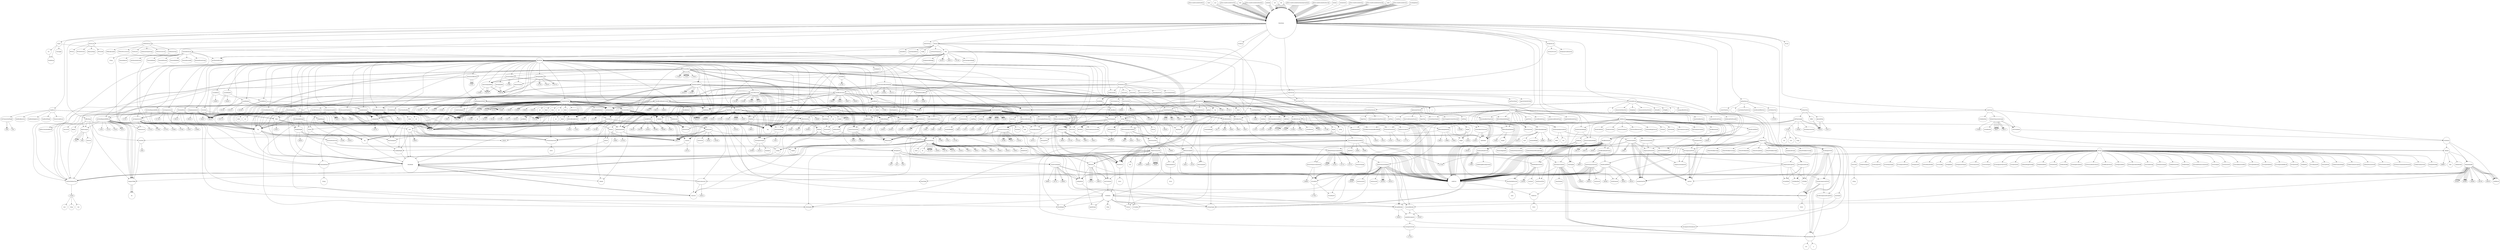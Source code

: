 digraph graphname {
142739 [width=1.403134517248541] [height=1.403134517248541] [label="LookupNode"];
125546 [width=1.7072568636637535] [height=1.7072568636637535] [label="log"];
62713 [width=1.0190823978217864] [height=1.0190823978217864] [label="deserializeBestChainState"];
134173 [width=1.026309792304581] [height=1.026309792304581] [label="statusValidateFailed"];
201601 [width=1.0482346192250647] [height=1.0482346192250647] [label="NTBlockAccepted"];
17668 [width=1.048566202850285] [height=1.048566202850285] [label="LatestCheckpoint"];
109021 [width=1.0131548961522905] [height=1.0131548961522905] [label="numSpecialScripts"];
260675 [width=1.0141525811443077] [height=1.0141525811443077] [label="prevCheckpointHeight"];
241464 [width=1.0166195523739987] [height=1.0166195523739987] [label="connectBestChain"];
134086 [width=1.026309792304581] [height=1.026309792304581] [label="statusValid"];
17343 [width=1.2662400132483957] [height=1.2662400132483957] [label="HasCheckpoints"];
23029 [width=1.0045377914745526] [height=1.0045377914745526] [label="IsCheckpointCandidate"];
246561 [width=1.0045377914745526] [height=1.0045377914745526] [label="FetchHeader"];
158767 [width=1.028940771535039] [height=1.028940771535039] [label="thresholdStateStrings"];
320397 [width=1.0045377914745526] [height=1.0045377914745526] [label="CheckConnectBlockTemplate"];
80315 [width=1.00590627990511] [height=1.00590627990511] [label="ErrCheckpointTimeTooOld"];
79272 [width=1.00590627990511] [height=1.00590627990511] [label="ErrTimeTooNew"];
279335 [width=1.0171083256584919] [height=1.0171083256584919] [label="isBIP0030Node"];
150926 [width=1.051154169910521] [height=1.051154169910521] [label="ValidateWitnessCommitment"];
89113 [width=1.0912844263437125] [height=1.0912844263437125] [label="fastLog2Floor"];
182481 [width=1.0685482756977724] [height=1.0685482756977724] [label="SpendOutput"];
145838 [width=1.1335120707341608] [height=1.1335120707341608] [label="HashMerkleBranches"];
180909 [width=2.0961288548687618] [height=2.0961288548687618] [label="UtxoEntry"];
201848 [width=1.0482346192250647] [height=1.0482346192250647] [label="NTBlockDisconnected"];
842396629600 [width=1.0580872217352206] [height=1.0580872217352206] [label="log.go"];
159107 [width=1.370617940031099] [height=1.370617940031099] [label="String"];
78553 [width=1.00590627990511] [height=1.00590627990511] [label="ErrBlockWeightTooHigh"];
295785 [width=1.0253141953256646] [height=1.0253141953256646] [label="checkSerializedHeight"];
26623 [width=1.044880054026019] [height=1.044880054026019] [label="isNotInMainChainErr"];
204233 [width=1.026309792304581] [height=1.026309792304581] [label="maxOrphanBlocks"];
268487 [width=1.0933567860595512] [height=1.0933567860595512] [label="newTxValidator"];
842389679424 [width=1.0580872217352206] [height=1.0580872217352206] [label="weight.go"];
329785 [width=1.0045377914745526] [height=1.0045377914745526] [label="CalcNextBlockVersion"];
79925 [width=1.00590627990511] [height=1.00590627990511] [label="ErrBadMerkleRoot"];
246900 [width=1.0348356189898602] [height=1.0348356189898602] [label="err"];
27023 [width=1.1011593062962926] [height=1.1011593062962926] [label="isDeserializeErr"];
182839 [width=1.25779309983065] [height=1.25779309983065] [label="IsFullySpent"];
236971 [width=1.0039459817005643] [height=1.0039459817005643] [label="err"];
331338 [width=1.0316697985731365] [height=1.0316697985731365] [label="warnUnknownVersions"];
184199 [width=1.055218270263314] [height=1.055218270263314] [label="Clone"];
281584 [width=1.01889615119067] [height=1.01889615119067] [label="totalSatoshi"];
200685 [width=1.0398121359884116] [height=1.0398121359884116] [label="entry"];
7625 [width=1.05007539015194] [height=1.05007539015194] [label="mantissa"];
316164 [width=1.0067723358245493] [height=1.0067723358245493] [label="totalSatoshiOut"];
325323 [width=1.0567158014793983] [height=1.0567158014793983] [label="Condition"];
142421 [width=1.093758822844013] [height=1.093758822844013] [label="HaveBlock"];
277370 [width=1.3209153244917309] [height=1.3209153244917309] [label="IsCoinBase"];
9163 [width=1.200613412412042] [height=1.200613412412042] [label="CalcWork"];
211382 [width=1.0045377914745526] [height=1.0045377914745526] [label="HaveBlock"];
230215 [width=1.0077631742351774] [height=1.0077631742351774] [label="err"];
16786 [width=1.0964692384501298] [height=1.0964692384501298] [label="newHashFromStr"];
132753 [width=1.0958154979365997] [height=1.0958154979365997] [label="Offset"];
842458662784 [width=1] [height=1] [label="github.com/btcsuite/btcd/btcec"];
80198 [width=1.00590627990511] [height=1.00590627990511] [label="ErrForkTooOld"];
4808 [width=1.0836979921403] [height=1.0836979921403] [label="HashToBig"];
216503 [width=1.0841221332078452] [height=1.0841221332078452] [label="SequenceLock"];
285464 [width=1.0103359898339423] [height=1.0103359898339423] [label="CheckProofOfWork"];
326114 [width=1.028940771535039] [height=1.028940771535039] [label="_"];
59250 [width=1.0401283645496628] [height=1.0401283645496628] [label="serializedHeight"];
842454471360 [width=1.0580872217352206] [height=1.0580872217352206] [label="thresholdstate.go"];
25634 [width=1.0078218301446051] [height=1.0078218301446051] [label="heightIndexBucketName"];
108870 [width=1.0131548961522905] [height=1.0131548961522905] [label="cstPayToPubKeyUncomp5"];
4655 [width=1.0482346192250647] [height=1.0482346192250647] [label="oneLsh256"];
323005 [width=1.028940771535039] [height=1.028940771535039] [label="bitConditionChecker"];
120980 [width=1.2110000714407025] [height=1.2110000714407025] [label="decompressTxOutAmount"];
78421 [width=1.00590627990511] [height=1.00590627990511] [label="ErrBlockTooBig"];
275239 [width=1.0103359898339423] [height=1.0103359898339423] [label="block91880Hash"];
82813 [width=1.00590627990511] [height=1.00590627990511] [label="ErrMultipleCoinbases"];
33103 [width=1.0823372982761388] [height=1.0823372982761388] [label="spentTxOutSerializeSize"];
95255 [width=1.0159986658664488] [height=1.0159986658664488] [label="Equals"];
275917 [width=1.0253141953256646] [height=1.0253141953256646] [label="ShouldHaveSerializedBlockHeight"];
1345 [width=1.04134395933577] [height=1.04134395933577] [label="WitnessScaleFactor"];
202763 [width=1.0482346192250647] [height=1.0482346192250647] [label="Notification"];
842445504736 [width=1.0580872217352206] [height=1.0580872217352206] [label="process.go"];
842443803808 [width=1] [height=1] [label="bytes"];
84617 [width=1.00590627990511] [height=1.00590627990511] [label="ErrPreviousBlockUnknown"];
40608 [width=1.0117678118451692] [height=1.0117678118451692] [label="dbFetchSpendJournalEntry"];
169809 [width=1.0723519288375976] [height=1.0723519288375976] [label="BehaviorFlags"];
90492 [width=1.0730021967713783] [height=1.0730021967713783] [label="genesis"];
59565 [width=1.044880054026019] [height=1.044880054026019] [label="dbFetchHeightByHash"];
148487 [width=1.048668053157681] [height=1.048668053157681] [label="zeroHash"];
166166 [width=1.0045377914745526] [height=1.0045377914745526] [label="ThresholdState"];
162538 [width=1.008630540210199] [height=1.008630540210199] [label="neededStates"];
149881 [width=1.0531186432486848] [height=1.0531186432486848] [label="ExtractWitnessCommitment"];
157523 [width=1.4640216839330966] [height=1.4640216839330966] [label="ThresholdState"];
144573 [width=1.0361759644187987] [height=1.0361759644187987] [label="CoinbaseWitnessDataLen"];
72083 [width=1.0398121359884116] [height=1.0398121359884116] [label="block"];
842394993312 [width=1] [height=1] [label="sync"];
79424 [width=1.00590627990511] [height=1.00590627990511] [label="ErrDifficultyTooLow"];
72903 [width=1.0309649946576533] [height=1.0309649946576533] [label="err"];
70328 [width=1.1834565380553497] [height=1.1834565380553497] [label="dbFetchHeaderByHash"];
128176 [width=1.0950677802887092] [height=1.0950677802887092] [label="Less"];
87967 [width=1.583244045404427] [height=1.583244045404427] [label="RuleError"];
78291 [width=1.00590627990511] [height=1.00590627990511] [label="ErrDuplicateBlock"];
126363 [width=1.0482346192250647] [height=1.0482346192250647] [label="maxAllowedOffsetSecs"];
90073 [width=1.0720341242143856] [height=1.0720341242143856] [label="newChainView"];
274924 [width=1.0103359898339423] [height=1.0103359898339423] [label="block91842Hash"];
278139 [width=1.0253141953256646] [height=1.0253141953256646] [label="IsFinalizedTransaction"];
47589 [width=1.0303957218584636] [height=1.0303957218584636] [label="utxoEntryHeaderCode"];
842394633632 [width=1] [height=1] [label="github.com/btcsuite/btcd/wire"];
83346 [width=1.00590627990511] [height=1.00590627990511] [label="ErrMissingCoinbaseHeight"];
85090 [width=1.00590627990511] [height=1.00590627990511] [label="errorCodeStrings"];
82156 [width=1.00590627990511] [height=1.00590627990511] [label="ErrImmatureSpend"];
180075 [width=1.057881543070078] [height=1.057881543070078] [label="utxoOutput"];
178875 [width=1.114834469259856] [height=1.114834469259856] [label="Less"];
167347 [width=1.1522987069968391] [height=1.1522987069968391] [label="deploymentState"];
114889 [width=1.2110000714407025] [height=1.2110000714407025] [label="decompressScript"];
268031 [width=1.0770248436828953] [height=1.0770248436828953] [label="item"];
267991 [width=1.0770248436828953] [height=1.0770248436828953] [label="validateChan"];
294328 [width=1.1517589252365388] [height=1.1517589252365388] [label="ExtractCoinbaseHeight"];
141596 [width=1.3121906552013858] [height=1.3121906552013858] [label="blockIndex"];
64709 [width=1.0157983591517337] [height=1.0157983591517337] [label="createChainState"];
67168 [width=1.01869037261886] [height=1.01869037261886] [label="initChainState"];
158357 [width=1.028940771535039] [height=1.028940771535039] [label="ThresholdActive"];
129515 [width=1.0958154979365997] [height=1.0958154979365997] [label="AddTimeSample"];
122670 [width=1.1092912956004342] [height=1.1092912956004342] [label="compressedTxOutSize"];
78019 [width=1.3495910910675895] [height=1.3495910910675895] [label="Error"];
2963 [width=1.0481162951603191] [height=1.0481162951603191] [label="GetSigOpCost"];
196033 [width=1.0529979510786662] [height=1.0529979510786662] [label="fetchUtxos"];
7290 [width=1.1132525213705655] [height=1.1132525213705655] [label="BigToCompact"];
199265 [width=1.0045377914745526] [height=1.0045377914745526] [label="FetchUtxoView"];
25768 [width=1.0078218301446051] [height=1.0078218301446051] [label="chainStateKeyName"];
58161 [width=1.0296318623655194] [height=1.0296318623655194] [label="dbPutBlockIndex"];
154533 [width=1.0609154848691336] [height=1.0609154848691336] [label="maybeAcceptBlock"];
95730 [width=1.2319129291434245] [height=1.2319129291434245] [label="contains"];
134504 [width=1.026309792304581] [height=1.026309792304581] [label="statusNone"];
842448289248 [width=1.0580872217352206] [height=1.0580872217352206] [label="notifications.go"];
328071 [width=1.0567158014793983] [height=1.0567158014793983] [label="Condition"];
137958 [width=1.0705955443876827] [height=1.0705955443876827] [label="newBlockNode"];
212217 [width=1.074209029454273] [height=1.074209029454273] [label="IsKnownOrphan"];
81020 [width=1.00590627990511] [height=1.00590627990511] [label="ErrBadTxOutValue"];
257646 [width=1.026309792304581] [height=1.026309792304581] [label="Config"];
158628 [width=1.028940771535039] [height=1.028940771535039] [label="numThresholdsStates"];
39751 [width=1.1014053884995259] [height=1.1014053884995259] [label="serializeSpendJournalEntry"];
184852 [width=1.159840737164221] [height=1.159840737164221] [label="newUtxoEntry"];
842394993568 [width=1] [height=1] [label="time"];
72441 [width=1.0045377914745526] [height=1.0045377914745526] [label="BlockByHash"];
81341 [width=1.00590627990511] [height=1.00590627990511] [label="ErrBadTxInput"];
25478 [width=1.0078218301446051] [height=1.0078218301446051] [label="hashIndexBucketName"];
842412873824 [width=1.0580872217352206] [height=1.0580872217352206] [label="difficulty.go"];
124148 [width=1.0731387647456276] [height=1.0731387647456276] [label="decodeCompressedTxOut"];
110525 [width=1.1608531244646567] [height=1.1608531244646567] [label="isPubKey"];
202261 [width=1.287446493809798] [height=1.287446493809798] [label="String"];
134726 [width=1.1010074560463665] [height=1.1010074560463665] [label="HaveData"];
21850 [width=1.1119517357789566] [height=1.1119517357789566] [label="isNonstandardTransaction"];
113212 [width=1.0880662771349492] [height=1.0880662771349492] [label="putCompressedScript"];
317239 [width=1.0067723358245493] [height=1.0067723358245493] [label="scriptFlags"];
94940 [width=1.1487057858278202] [height=1.1487057858278202] [label="NodeByHeight"];
264604 [width=1.193229237027917] [height=1.193229237027917] [label="validateHandler"];
203082 [width=1.0045377914745526] [height=1.0045377914745526] [label="Subscribe"];
48281 [width=1.0473101298189487] [height=1.0473101298189487] [label="numBitmapBytesAdjustment"];
842391775648 [width=1.0580872217352206] [height=1.0580872217352206] [label="timesorter.go"];
290155 [width=1.317213270756035] [height=1.317213270756035] [label="checkBlockSanity"];
26801 [width=1.4540488873401105] [height=1.4540488873401105] [label="errDeserialize"];
324828 [width=1.1040678466519644] [height=1.1040678466519644] [label="MinerConfirmationWindow"];
60079 [width=1.1486209190654897] [height=1.1486209190654897] [label="dbFetchHashByHeight"];
91380 [width=1.4921531629247227] [height=1.4921531629247227] [label="Tip"];
212649 [width=1.0045377914745526] [height=1.0045377914745526] [label="GetOrphanRoot"];
77485 [width=1.0829667991764513] [height=1.0829667991764513] [label="DeploymentError"];
170115 [width=1.0723519288375976] [height=1.0723519288375976] [label="BFFastAdd"];
17133 [width=1.0045377914745526] [height=1.0045377914745526] [label="Checkpoints"];
229716 [width=1.0084837731751168] [height=1.0084837731751168] [label="disconnectBlock"];
145967 [width=1.30448746223879] [height=1.30448746223879] [label="hash"];
185476 [width=1.3909631739476465] [height=1.3909631739476465] [label="UtxoViewpoint"];
27246 [width=1.0078218301446051] [height=1.0078218301446051] [label="isDbBucketNotFoundErr"];
137297 [width=1.134873791957082] [height=1.134873791957082] [label="initBlockNode"];
160942 [width=1.1590505841188925] [height=1.1590505841188925] [label="Update"];
274141 [width=1.0103359898339423] [height=1.0103359898339423] [label="medianTimeBlocks"];
251633 [width=1.1264633270132807] [height=1.1264633270132807] [label="locateInventory"];
89793 [width=1.1309339123267916] [height=1.1309339123267916] [label="chainView"];
84300 [width=1.00590627990511] [height=1.00590627990511] [label="ErrInvalidWitnessCommitment"];
108213 [width=1.0131548961522905] [height=1.0131548961522905] [label="cstPayToPubKeyComp2"];
71175 [width=1.0942540984269755] [height=1.0942540984269755] [label="dbFetchBlockByNode"];
80633 [width=1.00590627990511] [height=1.00590627990511] [label="ErrNoTxInputs"];
325922 [width=1.028940771535039] [height=1.028940771535039] [label="deploymentChecker"];
842398874336 [width=1] [height=1] [label="github.com/btcsuite/btcd/database"];
288604 [width=1.0282949710303328] [height=1.0282949710303328] [label="checkBlockHeaderSanity"];
120193 [width=1.1629776581176074] [height=1.1629776581176074] [label="compressTxOutAmount"];
234952 [width=1.0039459817005643] [height=1.0039459817005643] [label="block"];
168019 [width=1.01869037261886] [height=1.01869037261886] [label="initThresholdCaches"];
126590 [width=1.0482346192250647] [height=1.0482346192250647] [label="similarTimeSecs"];
72159 [width=1.0398121359884116] [height=1.0398121359884116] [label="err"];
842418549536 [width=1.0580872217352206] [height=1.0580872217352206] [label="chain.go"];
82008 [width=1.00590627990511] [height=1.00590627990511] [label="ErrOverwriteTx"];
41686 [width=1.0148456806767938] [height=1.0148456806767938] [label="dbPutSpendJournalEntry"];
144853 [width=1.0361759644187987] [height=1.0361759644187987] [label="CoinbaseWitnessPkScriptLength"];
253424 [width=1.074209029454273] [height=1.074209029454273] [label="locateBlocks"];
273759 [width=1.0103359898339423] [height=1.0103359898339423] [label="MaxTimeOffsetSeconds"];
133264 [width=1.0482346192250647] [height=1.0482346192250647] [label="NewMedianTime"];
104742 [width=1.4516734628839356] [height=1.4516734628839356] [label="serializeSizeVLQ"];
322613 [width=1.028940771535039] [height=1.028940771535039] [label="unknownVerWarnNum"];
233070 [width=1.065054852149125] [height=1.065054852149125] [label="countSpentOutputs"];
873 [width=1.04134395933577] [height=1.04134395933577] [label="MaxBlockBaseSize"];
32534 [width=1.1549468456131753] [height=1.1549468456131753] [label="spentTxOutHeaderCode"];
842394992960 [width=1] [height=1] [label="math/big"];
11374 [width=1.0227878261537093] [height=1.0227878261537093] [label="findPrevTestNetDifficulty"];
134329 [width=1.026309792304581] [height=1.026309792304581] [label="statusInvalidAncestor"];
77876 [width=1.3590312701192042] [height=1.3590312701192042] [label="AssertError"];
60504 [width=1.0439292692279492] [height=1.0439292692279492] [label="hash"];
285841 [width=1.054424057967627] [height=1.054424057967627] [label="CountSigOps"];
49033 [width=1.07839771745399] [height=1.07839771745399] [label="serializeUtxoEntry"];
194307 [width=1.0444483375488027] [height=1.0444483375488027] [label="commit"];
87474 [width=1.2789617021898623] [height=1.2789617021898623] [label="String"];
84747 [width=1.00590627990511] [height=1.00590627990511] [label="ErrInvalidAncestorBlock"];
2260 [width=1.04134395933577] [height=1.04134395933577] [label="GetTransactionWeight"];
180461 [width=1.5899678157700532] [height=1.5899678157700532] [label="maybeDecompress"];
125874 [width=1.0723519288375976] [height=1.0723519288375976] [label="UseLogger"];
178660 [width=1.114834469259856] [height=1.114834469259856] [label="Swap"];
61733 [width=1.1504524650713597] [height=1.1504524650713597] [label="serializeBestChainState"];
83733 [width=1.00590627990511] [height=1.00590627990511] [label="ErrScriptMalformed"];
222206 [width=1.026309792304581] [height=1.026309792304581] [label="LockTimeToSequence"];
58299 [width=1.0405297708115333] [height=1.0405297708115333] [label="serializedHeight"];
161130 [width=1.0572459338236544] [height=1.0572459338236544] [label="newThresholdCaches"];
12293 [width=1.0711053675485434] [height=1.0711053675485434] [label="calcNextRequiredDifficulty"];
217161 [width=1.0045377914745526] [height=1.0045377914745526] [label="CalcSequenceLock"];
274291 [width=1.0103359898339423] [height=1.0103359898339423] [label="serializedHeightVersion"];
308210 [width=1.0122262762237735] [height=1.0122262762237735] [label="totalSatoshiOut"];
266983 [width=1.151679636334495] [height=1.151679636334495] [label="Validate"];
138958 [width=1.3834413630226836] [height=1.3834413630226836] [label="Ancestor"];
186231 [width=1.2229853547442153] [height=1.2229853547442153] [label="LookupEntry"];
842394993184 [width=1] [height=1] [label="sort"];
15765 [width=1.0045377914745526] [height=1.0045377914745526] [label="CalcNextRequiredDifficulty"];
842398884160 [width=1.0580872217352206] [height=1.0580872217352206] [label="accept.go"];
198732 [width=1.1215537269658737] [height=1.1215537269658737] [label="NewUtxoViewpoint"];
83982 [width=1.00590627990511] [height=1.00590627990511] [label="ErrScriptValidation"];
79670 [width=1.00590627990511] [height=1.00590627990511] [label="ErrUnexpectedDifficulty"];
160477 [width=1.028940771535039] [height=1.028940771535039] [label="thresholdStateCache"];
143964 [width=1.056700598962599] [height=1.056700598962599] [label="UnsetStatusFlags"];
33704 [width=1.0823372982761388] [height=1.0823372982761388] [label="putSpentTxOut"];
274680 [width=1.0103359898339423] [height=1.0103359898339423] [label="zeroHash"];
268990 [width=1.057881543070078] [height=1.057881543070078] [label="ValidateTransactionScripts"];
315075 [width=1.0067723358245493] [height=1.0067723358245493] [label="totalFees"];
51453 [width=1.0611400208359556] [height=1.0611400208359556] [label="deserializeUtxoEntry"];
255208 [width=1.074209029454273] [height=1.074209029454273] [label="locateHeaders"];
842455011680 [width=1.0580872217352206] [height=1.0580872217352206] [label="merkle.go"];
102330 [width=1.071735656250225] [height=1.071735656250225] [label="BlockLocator"];
54924 [width=1.2106295407658898] [height=1.2106295407658898] [label="dbFetchUtxoEntry"];
77636 [width=1.2943788110983994] [height=1.2943788110983994] [label="Error"];
842398889536 [width=1] [height=1] [label="fmt"];
303546 [width=1.0113101272991016] [height=1.0113101272991016] [label="checkBIP0030"];
842455493920 [width=1.0580872217352206] [height=1.0580872217352206] [label="chainview.go"];
139720 [width=1.2874392825449934] [height=1.2874392825449934] [label="CalcPastMedianTime"];
254618 [width=1.0045377914745526] [height=1.0045377914745526] [label="LocateBlocks"];
200757 [width=1.0398121359884116] [height=1.0398121359884116] [label="err"];
105919 [width=1.2074352452692523] [height=1.2074352452692523] [label="size"];
263766 [width=1.354348838086619] [height=1.354348838086619] [label="txValidator"];
79160 [width=1.00590627990511] [height=1.00590627990511] [label="ErrTimeTooOld"];
310261 [width=1.0332989990121308] [height=1.0332989990121308] [label="checkConnectBlock"];
842394632256 [width=1] [height=1] [label="github.com/btcsuite/btcd/chaincfg/chainhash"];
246314 [width=1.0045377914745526] [height=1.0045377914745526] [label="BestSnapshot"];
93472 [width=1.0568324399997218] [height=1.0568324399997218] [label="SetTip"];
31939 [width=1.0078218301446051] [height=1.0078218301446051] [label="spentTxOut"];
91999 [width=1.1613367236673795] [height=1.1613367236673795] [label="setTip"];
181715 [width=1.0987747568363988] [height=1.0987747568363988] [label="BlockHeight"];
322140 [width=1.028940771535039] [height=1.028940771535039] [label="vbTopMask"];
36890 [width=1.047841115604942] [height=1.047841115604942] [label="deserializeSpendJournalEntry"];
90189 [width=1.1461047385134273] [height=1.1461047385134273] [label="c"];
95966 [width=1.2519837417055366] [height=1.2519837417055366] [label="Contains"];
235389 [width=1.0039459817005643] [height=1.0039459817005643] [label="stxos"];
230135 [width=1.0232895227055316] [height=1.0232895227055316] [label="prevBlock"];
183324 [width=1.0929446889508354] [height=1.0929446889508354] [label="AmountByIndex"];
201986 [width=1.0482346192250647] [height=1.0482346192250647] [label="notificationTypeStrings"];
206436 [width=1.067143566437854] [height=1.067143566437854] [label="newBestState"];
1673 [width=1.0971559389607648] [height=1.0971559389607648] [label="GetBlockWeight"];
69420 [width=1.0225211353543628] [height=1.0225211353543628] [label="block"];
322448 [width=1.028940771535039] [height=1.028940771535039] [label="unknownVerNumToCheck"];
70510 [width=1.2096487008551193] [height=1.2096487008551193] [label="header"];
205844 [width=1.4104244915092465] [height=1.4104244915092465] [label="BestState"];
9916 [width=1.0141476174027897] [height=1.0141476174027897] [label="calcEasiestDifficulty"];
133976 [width=1.026309792304581] [height=1.026309792304581] [label="statusDataStored"];
109705 [width=1.1608531244646567] [height=1.1608531244646567] [label="isScriptHash"];
244972 [width=1.1013410365528564] [height=1.1013410365528564] [label="isCurrent"];
842418581504 [width=1] [height=1] [label="github.com/btcsuite/btcd/txscript"];
1111 [width=1.04134395933577] [height=1.04134395933577] [label="MaxBlockSigOpsCost"];
263428 [width=1.057881543070078] [height=1.057881543070078] [label="txValidateItem"];
88967 [width=1.057881543070078] [height=1.057881543070078] [label="log2FloorMasks"];
248159 [width=1.0045377914745526] [height=1.0045377914745526] [label="LatestBlockLocator"];
82423 [width=1.00590627990511] [height=1.00590627990511] [label="ErrBadFees"];
81630 [width=1.00590627990511] [height=1.00590627990511] [label="ErrUnfinalizedTx"];
170402 [width=1.0723519288375976] [height=1.0723519288375976] [label="BFNone"];
26389 [width=1.3285120061709625] [height=1.3285120061709625] [label="errNotInMainChain"];
135569 [width=3.126101574649949] [height=3.126101574649949] [label="blockNode"];
203428 [width=1.0314065771413645] [height=1.0314065771413645] [label="sendNotification"];
133874 [width=1.126112809625261] [height=1.126112809625261] [label="blockStatus"];
328767 [width=1.2902469567738246] [height=1.2902469567738246] [label="calcNextBlockVersion"];
123558 [width=1.1092912956004342] [height=1.1092912956004342] [label="putCompressedTxOut"];
842459348448 [width=1] [height=1] [label="runtime"];
245932 [width=1.0045377914745526] [height=1.0045377914745526] [label="IsCurrent"];
78968 [width=1.00590627990511] [height=1.00590627990511] [label="ErrInvalidTime"];
90706 [width=1.036203680326436] [height=1.036203680326436] [label="Genesis"];
93917 [width=1.1280119433453593] [height=1.1280119433453593] [label="height"];
842418551072 [width=1] [height=1] [label="container/list"];
108648 [width=1.0131548961522905] [height=1.0131548961522905] [label="cstPayToPubKeyUncomp4"];
842458662688 [width=1.0580872217352206] [height=1.0580872217352206] [label="compress.go"];
196893 [width=1.059614991750327] [height=1.059614991750327] [label="fetchInputUtxos"];
224436 [width=1.014008235037003] [height=1.014008235037003] [label="next"];
260108 [width=1.026309792304581] [height=1.026309792304581] [label="New"];
330300 [width=1.0316697985731365] [height=1.0316697985731365] [label="warnUnknownRuleActivations"];
233189 [width=1.0969339546727463] [height=1.0969339546727463] [label="numSpent"];
97401 [width=1.173611713193991] [height=1.173611713193991] [label="Next"];
83539 [width=1.00590627990511] [height=1.00590627990511] [label="ErrBadCoinbaseHeight"];
223387 [width=1.0119352078166368] [height=1.0119352078166368] [label="getReorganizeNodes"];
53184 [width=1.0241676800036112] [height=1.0241676800036112] [label="outputIndexes"];
139431 [width=1.202509814040571] [height=1.202509814040571] [label="RelativeAncestor"];
842402291168 [width=1.0580872217352206] [height=1.0580872217352206] [label="versionbits.go"];
145378 [width=1.0848440175764797] [height=1.0848440175764797] [label="nextPowerOfTwo"];
235030 [width=1.0039459817005643] [height=1.0039459817005643] [label="err"];
256441 [width=1.0045377914745526] [height=1.0045377914745526] [label="LocateHeaders"];
322259 [width=1.028940771535039] [height=1.028940771535039] [label="vbNumBits"];
201732 [width=1.0482346192250647] [height=1.0482346192250647] [label="NTBlockConnected"];
274449 [width=1.0103359898339423] [height=1.0103359898339423] [label="baseSubsidy"];
284208 [width=1.2069492661554144] [height=1.2069492661554144] [label="checkProofOfWork"];
82971 [width=1.00590627990511] [height=1.00590627990511] [label="ErrBadCoinbaseScriptLen"];
147769 [width=1.0710776244450748] [height=1.0710776244450748] [label="BuildMerkleTreeStore"];
129055 [width=1.0958154979365997] [height=1.0958154979365997] [label="AdjustedTime"];
26889 [width=1.3685827832011879] [height=1.3685827832011879] [label="Error"];
233915 [width=1.0119352078166368] [height=1.0119352078166368] [label="reorganizeChain"];
322012 [width=1.028940771535039] [height=1.028940771535039] [label="vbTopBits"];
191065 [width=1.037553276182565] [height=1.037553276182565] [label="disconnectTransactions"];
142068 [width=1.0404623734488885] [height=1.0404623734488885] [label="newBlockIndex"];
96514 [width=1.0784996423619673] [height=1.0784996423619673] [label="next"];
164966 [width=1.008630540210199] [height=1.008630540210199] [label="count"];
78743 [width=1.00590627990511] [height=1.00590627990511] [label="ErrBlockVersionTooOld"];
225063 [width=1.0383915532040267] [height=1.0383915532040267] [label="dbMaybeStoreBlock"];
327763 [width=1.0567158014793983] [height=1.0567158014793983] [label="MinerConfirmationWindow"];
143061 [width=1.0948291092279518] [height=1.0948291092279518] [label="AddNode"];
105850 [width=1.685392658293578] [height=1.685392658293578] [label="deserializeVLQ"];
248481 [width=1.0045377914745526] [height=1.0045377914745526] [label="BlockHeightByHash"];
293938 [width=1.0103359898339423] [height=1.0103359898339423] [label="CheckBlockSanity"];
158525 [width=1.028940771535039] [height=1.028940771535039] [label="ThresholdFailed"];
100743 [width=1.0334028832736346] [height=1.0334028832736346] [label="maxEntries"];
170893 [width=1.0370582238814139] [height=1.0370582238814139] [label="err"];
185689 [width=1.0432059844305352] [height=1.0432059844305352] [label="BestHash"];
842463682080 [width=1.0580872217352206] [height=1.0580872217352206] [label="validate.go"];
185866 [width=1.1304856643419885] [height=1.1304856643419885] [label="SetBestHash"];
200568 [width=1.0045377914745526] [height=1.0045377914745526] [label="FetchUtxoEntry"];
67253 [width=1.0112605676771813] [height=1.0112605676771813] [label="isStateInitialized"];
107900 [width=1.0131548961522905] [height=1.0131548961522905] [label="cstPayToPubKeyHash"];
326518 [width=1.0567158014793983] [height=1.0567158014793983] [label="BeginTime"];
286636 [width=1.0364650767712367] [height=1.0364650767712367] [label="CountP2SHSigOps"];
34677 [width=1.0437404897175004] [height=1.0437404897175004] [label="decodeSpentTxOut"];
188373 [width=1.0774006638341393] [height=1.0774006638341393] [label="connectTransaction"];
94616 [width=1.344732284285401] [height=1.344732284285401] [label="nodeByHeight"];
100415 [width=1.1142355475609742] [height=1.1142355475609742] [label="blockLocator"];
842443456864 [width=1.0580872217352206] [height=1.0580872217352206] [label="error.go"];
181375 [width=1.1044669352706677] [height=1.1044669352706677] [label="Version"];
105905 [width=1.2074352452692523] [height=1.2074352452692523] [label="n"];
82697 [width=1.00590627990511] [height=1.00590627990511] [label="ErrFirstTxNotCoinbase"];
128739 [width=1.0482346192250647] [height=1.0482346192250647] [label="_"];
125612 [width=1.0723519288375976] [height=1.0723519288375976] [label="init"];
248917 [width=1.0045377914745526] [height=1.0045377914745526] [label="BlockHashByHeight"];
247223 [width=1.0045377914745526] [height=1.0045377914745526] [label="MainChainHasBlock"];
42083 [width=1.0155850043797823] [height=1.0155850043797823] [label="dbRemoveSpendJournalEntry"];
84510 [width=1.00590627990511] [height=1.00590627990511] [label="ErrWitnessCommitmentMismatch"];
26091 [width=1.0078218301446051] [height=1.0078218301446051] [label="utxoSetBucketName"];
273969 [width=1.0103359898339423] [height=1.0103359898339423] [label="MaxCoinbaseScriptLen"];
205248 [width=1.026309792304581] [height=1.026309792304581] [label="orphanBlock"];
37049 [width=1.0359186595728953] [height=1.0359186595728953] [label="numStxos"];
181539 [width=1.0807745519215461] [height=1.0807745519215461] [label="IsCoinBase"];
842396629696 [width=1] [height=1] [label="github.com/btcsuite/btclog"];
83141 [width=1.00590627990511] [height=1.00590627990511] [label="ErrBadCoinbaseValue"];
82292 [width=1.00590627990511] [height=1.00590627990511] [label="ErrSpendTooHigh"];
246820 [width=1.0348356189898602] [height=1.0348356189898602] [label="header"];
127946 [width=1.0950677802887092] [height=1.0950677802887092] [label="Swap"];
189520 [width=1.0133300054344587] [height=1.0133300054344587] [label="stxo"];
842395187424 [width=1.0580872217352206] [height=1.0580872217352206] [label="blockindex.go"];
186691 [width=1.092534130567846] [height=1.092534130567846] [label="AddTxOuts"];
125759 [width=1.3646327806634049] [height=1.3646327806634049] [label="DisableLog"];
842398921280 [width=6] [height=6] [label="blockchain"];
39920 [width=1.0745154681315336] [height=1.0745154681315336] [label="size"];
6209 [width=1.3451441835622842] [height=1.3451441835622842] [label="CompactToBig"];
4511 [width=1.0482346192250647] [height=1.0482346192250647] [label="bigOne"];
128489 [width=1.0482346192250647] [height=1.0482346192250647] [label="medianTime"];
161714 [width=1.3370858314672558] [height=1.3370858314672558] [label="thresholdState"];
249479 [width=1.0045377914745526] [height=1.0045377914745526] [label="HeightRange"];
94208 [width=1.0159986658664488] [height=1.0159986658664488] [label="Height"];
18838 [width=1.0342677014903003] [height=1.0342677014903003] [label="findPreviousCheckpoint"];
61471 [width=1.0782213746050475] [height=1.0782213746050475] [label="bestChainState"];
111485 [width=1.0880662771349492] [height=1.0880662771349492] [label="compressedScriptSize"];
236893 [width=1.0039459817005643] [height=1.0039459817005643] [label="block"];
145070 [width=1.0361759644187987] [height=1.0361759644187987] [label="WitnessMagicBytes"];
88707 [width=1.057881543070078] [height=1.057881543070078] [label="approxNodesPerWeek"];
18017 [width=1.0246578755620632] [height=1.0246578755620632] [label="verifyCheckpoint"];
170318 [width=1.0723519288375976] [height=1.0723519288375976] [label="BFNoPoWCheck"];
264298 [width=1.1770550784914686] [height=1.1770550784914686] [label="sendResult"];
71748 [width=1.0045377914745526] [height=1.0045377914745526] [label="BlockByHeight"];
80066 [width=1.00590627990511] [height=1.00590627990511] [label="ErrBadCheckpoint"];
172099 [width=1.0141476174027897] [height=1.0141476174027897] [label="processOrphans"];
58934 [width=1.0155850043797823] [height=1.0155850043797823] [label="dbRemoveBlockIndex"];
134955 [width=1.1123508540890148] [height=1.1123508540890148] [label="KnownValid"];
127785 [width=1.0950677802887092] [height=1.0950677802887092] [label="Len"];
6713 [width=1.3468162777069381] [height=1.3468162777069381] [label="bn"];
81484 [width=1.00590627990511] [height=1.00590627990511] [label="ErrMissingTxOut"];
296622 [width=1.0195159969662744] [height=1.0195159969662744] [label="checkBlockHeaderContext"];
143654 [width=1.111349846822465] [height=1.111349846822465] [label="SetStatusFlags"];
236570 [width=1.0039459817005643] [height=1.0039459817005643] [label="validationError"];
214755 [width=1.0141476174027897] [height=1.0141476174027897] [label="addOrphanBlock"];
323168 [width=1.028940771535039] [height=1.028940771535039] [label="_"];
82574 [width=1.00590627990511] [height=1.00590627990511] [label="ErrTooManySigOps"];
194104 [width=1.029661312781437] [height=1.029661312781437] [label="Entries"];
190384 [width=1.0449506925246494] [height=1.0449506925246494] [label="connectTransactions"];
183874 [width=1.1353546471006826] [height=1.1353546471006826] [label="PkScriptByIndex"];
69025 [width=1.0112605676771813] [height=1.0112605676771813] [label="tipHash"];
271986 [width=1.013215224757458] [height=1.013215224757458] [label="cachedHashes"];
56248 [width=1.0226088549119712] [height=1.0226088549119712] [label="dbPutUtxoView"];
68265 [width=1.0225211353543628] [height=1.0225211353543628] [label="tip"];
321874 [width=1.028940771535039] [height=1.028940771535039] [label="vbLegacyBlockVersion"];
64022 [width=1.0373950366006968] [height=1.0373950366006968] [label="dbPutBestState"];
97913 [width=1.0730499655856693] [height=1.0730499655856693] [label="findFork"];
842394994304 [width=1] [height=1] [label="github.com/btcsuite/btcd/chaincfg"];
84177 [width=1.00590627990511] [height=1.00590627990511] [label="ErrUnexpectedWitness"];
81842 [width=1.00590627990511] [height=1.00590627990511] [label="ErrDuplicateTx"];
16479 [width=1.0964692384501298] [height=1.0964692384501298] [label="CheckpointConfirmations"];
138249 [width=1.2592350723565668] [height=1.2592350723565668] [label="Header"];
276513 [width=1.1813119129207332] [height=1.1813119129207332] [label="IsCoinBaseTx"];
138034 [width=1.0973034319753199] [height=1.0973034319753199] [label="node"];
84986 [width=1.00590627990511] [height=1.00590627990511] [label="ErrPrevBlockNotBest"];
163520 [width=1.008630540210199] [height=1.008630540210199] [label="ok"];
280070 [width=1.0171083256584919] [height=1.0171083256584919] [label="CalcBlockSubsidy"];
217628 [width=1.0511222632875135] [height=1.0511222632875135] [label="calcSequenceLock"];
842457611520 [width=1.0580872217352206] [height=1.0580872217352206] [label="checkpoints.go"];
80886 [width=1.00590627990511] [height=1.00590627990511] [label="ErrTxTooBig"];
280493 [width=1.0282949710303328] [height=1.0282949710303328] [label="CheckTransactionSanity"];
157896 [width=1.028940771535039] [height=1.028940771535039] [label="ThresholdStarted"];
323577 [width=1.0567158014793983] [height=1.0567158014793983] [label="BeginTime"];
273869 [width=1.0103359898339423] [height=1.0103359898339423] [label="MinCoinbaseScriptLen"];
70778 [width=1.0190823978217864] [height=1.0190823978217864] [label="dbFetchHeaderByHeight"];
99834 [width=1.0374043172455356] [height=1.0374043172455356] [label="FindFork"];
182175 [width=1.2392749322124637] [height=1.2392749322124637] [label="IsOutputSpent"];
88201 [width=1.3946241055196837] [height=1.3946241055196837] [label="Error"];
842396630976 [width=1] [height=1] [label="math"];
153180 [width=1.0169426788298859] [height=1.0169426788298859] [label="witnessPreimage"];
842443803712 [width=1.0580872217352206] [height=1.0580872217352206] [label="chainio.go"];
135283 [width=1.141105687019818] [height=1.141105687019818] [label="KnownInvalid"];
91109 [width=1.2413369785545494] [height=1.2413369785545494] [label="tip"];
26242 [width=1.6318635409848379] [height=1.6318635409848379] [label="byteOrder"];
79814 [width=1.00590627990511] [height=1.00590627990511] [label="ErrHighHash"];
305403 [width=1.0122262762237735] [height=1.0122262762237735] [label="totalSatoshiIn"];
324417 [width=1.0567158014793983] [height=1.0567158014793983] [label="RuleChangeActivationThreshold"];
299837 [width=1.0340373618689285] [height=1.0340373618689285] [label="checkBlockContext"];
170826 [width=1.0370582238814139] [height=1.0370582238814139] [label="exists"];
112421 [width=1.086257517775116] [height=1.086257517775116] [label="decodeCompressedScriptSize"];
81134 [width=1.00590627990511] [height=1.00590627990511] [label="ErrDuplicateTxInputs"];
260619 [width=1.0141525811443077] [height=1.0141525811443077] [label="checkpointsByHeight"];
178505 [width=1.114834469259856] [height=1.114834469259856] [label="Len"];
105217 [width=1.4516734628839356] [height=1.4516734628839356] [label="putVLQ"];
126814 [width=1.0482346192250647] [height=1.0482346192250647] [label="maxMedianTimeEntries"];
324026 [width=1.0567158014793983] [height=1.0567158014793983] [label="EndTime"];
270806 [width=1.0646538788946271] [height=1.0646538788946271] [label="checkBlockScripts"];
213313 [width=1.1136628155626878] [height=1.1136628155626878] [label="removeOrphanBlock"];
842398780608 [width=1] [height=1] [label="github.com/btcsuite/btcutil"];
109218 [width=1.1608531244646567] [height=1.1608531244646567] [label="isPubKeyHash"];
247789 [width=1.0045377914745526] [height=1.0045377914745526] [label="BlockLocatorFromHash"];
107999 [width=1.0131548961522905] [height=1.0131548961522905] [label="cstPayToScriptHash"];
131973 [width=1.0371153877084098] [height=1.0371153877084098] [label="remoteHasCloseTime"];
60163 [width=1.0439292692279492] [height=1.0439292692279492] [label="serializedHeight"];
327354 [width=1.0567158014793983] [height=1.0567158014793983] [label="RuleChangeActivationThreshold"];
160718 [width=1.1590505841188925] [height=1.1590505841188925] [label="Lookup"];
26483 [width=1.3434927469377533] [height=1.3434927469377533] [label="Error"];
842443803904 [width=1] [height=1] [label="encoding/binary"];
201153 [width=1.0482346192250647] [height=1.0482346192250647] [label="NotificationType"];
842459348224 [width=1.0580872217352206] [height=1.0580872217352206] [label="scriptval.go"];
40142 [width=1.0745154681315336] [height=1.0745154681315336] [label="offset"];
157762 [width=1.028940771535039] [height=1.028940771535039] [label="ThresholdDefined"];
326956 [width=1.0567158014793983] [height=1.0567158014793983] [label="EndTime"];
275438 [width=1.0292321410246124] [height=1.0292321410246124] [label="isNullOutpoint"];
194926 [width=1.2410285139622166] [height=1.2410285139622166] [label="fetchUtxosMain"];
166528 [width=1.0045377914745526] [height=1.0045377914745526] [label="IsDeploymentActive"];
78126 [width=1.00590627990511] [height=1.00590627990511] [label="ErrorCode"];
277664 [width=1.0171083256584919] [height=1.0171083256584919] [label="SequenceLockActive"];
143293 [width=1.1081422279786983] [height=1.1081422279786983] [label="NodeStatus"];
80490 [width=1.00590627990511] [height=1.00590627990511] [label="ErrNoTransactions"];
108428 [width=1.0131548961522905] [height=1.0131548961522905] [label="cstPayToPubKeyComp3"];
842396630880 [width=1.0580872217352206] [height=1.0580872217352206] [label="mediantime.go"];
25936 [width=1.0078218301446051] [height=1.0078218301446051] [label="spendJournalBucketName"];
305167 [width=1.0171083256584919] [height=1.0171083256584919] [label="CheckTransactionInputs"];
72827 [width=1.0309649946576533] [height=1.0309649946576533] [label="block"];
731 [width=1.04134395933577] [height=1.04134395933577] [label="MaxBlockWeight"];
170619 [width=1.0934286813107472] [height=1.0934286813107472] [label="blockExists"];
80775 [width=1.00590627990511] [height=1.00590627990511] [label="ErrNoTxOutputs"];
158180 [width=1.028940771535039] [height=1.028940771535039] [label="ThresholdLockedIn"];
207060 [width=1.0404623734488885] [height=1.0404623734488885] [label="BlockChain"];
842391777088 [width=1.0580872217352206] [height=1.0580872217352206] [label="utxoviewpoint.go"];
842443456704 [width=1.0580872217352206] [height=1.0580872217352206] [label="doc.go"];
174430 [width=1.0045377914745526] [height=1.0045377914745526] [label="ProcessBlock"];
225909 [width=1.015881189517201] [height=1.015881189517201] [label="connectBlock"];
269693 [width=1.0222600182320156] [height=1.0222600182320156] [label="cachedHashes"];
88308 [width=2.497764790004756] [height=2.497764790004756] [label="ruleError"];
"842398921280" -> "842398884160";
"842398889536" -> "842398921280";
"842398874336" -> "842398921280";
"842398780608" -> "842398921280";
"207060" -> "154533";
"154533" -> "154550";
"154533" -> "208573";
"154533" -> "142739";
"154533" -> "88308";
"154533" -> "135283";
"154533" -> "208573";
"154533" -> "143293";
"154533" -> "88308";
"154533" -> "154550";
"154533" -> "154518";
"154533" -> "299837";
"154533" -> "207338";
"154533" -> "225063";
"154533" -> "154550";
"154533" -> "137958";
"154533" -> "136186";
"154533" -> "208573";
"154533" -> "143061";
"154533" -> "154518";
"154533" -> "241464";
"154533" -> "208113";
"154533" -> "154518";
"154533" -> "203428";
"154533" -> "208113";
"842398921280" -> "842395187424";
"842394992960" -> "842398921280";
"842394993184" -> "842398921280";
"842394993312" -> "842398921280";
"842394993568" -> "842398921280";
"842394994304" -> "842398921280";
"842394632256" -> "842398921280";
"842398874336" -> "842398921280";
"842394633632" -> "842398921280";
"842395187424" -> "133874";
"842395187424" -> "133976";
"842395187424" -> "134086";
"842395187424" -> "134173";
"842395187424" -> "134329";
"842395187424" -> "134504";
"133874" -> "134726";
"133874" -> "134955";
"133874" -> "135283";
"842395187424" -> "135569";
"842395187424" -> "137297";
"137297" -> "137328";
"137297" -> "9163";
"842395187424" -> "137958";
"137958" -> "135569";
"137958" -> "138034";
"137958" -> "137297";
"135569" -> "138249";
"135569" -> "138958";
"138958" -> "135569";
"135569" -> "139431";
"139431" -> "135569";
"139431" -> "139414";
"139431" -> "138958";
"135569" -> "139720";
"139720" -> "178358";
"842395187424" -> "141596";
"842395187424" -> "142068";
"142068" -> "141596";
"141596" -> "142421";
"142421" -> "142405";
"142421" -> "142405";
"141596" -> "142739";
"142739" -> "135569";
"142739" -> "142723";
"142739" -> "142723";
"141596" -> "143061";
"143061" -> "143045";
"143061" -> "143045";
"141596" -> "143293";
"143293" -> "133874";
"143293" -> "143277";
"143293" -> "143277";
"141596" -> "143654";
"143654" -> "143638";
"143654" -> "143638";
"141596" -> "143964";
"143964" -> "143948";
"143964" -> "143948";
"842398921280" -> "842418549536";
"842418551072" -> "842398921280";
"842398889536" -> "842398921280";
"842394993312" -> "842398921280";
"842394993568" -> "842398921280";
"842394994304" -> "842398921280";
"842394632256" -> "842398921280";
"842398874336" -> "842398921280";
"842418581504" -> "842398921280";
"842394633632" -> "842398921280";
"842398780608" -> "842398921280";
"842418549536" -> "204233";
"842418549536" -> "205248";
"842418549536" -> "205844";
"842418549536" -> "206436";
"206436" -> "205844";
"842418549536" -> "207060";
"207060" -> "211382";
"211382" -> "211367";
"211382" -> "170619";
"211382" -> "211367";
"211382" -> "212217";
"207060" -> "212217";
"212217" -> "208758";
"212217" -> "208758";
"207060" -> "212649";
"212649" -> "208758";
"212649" -> "208758";
"212649" -> "205270";
"207060" -> "213313";
"213313" -> "208758";
"213313" -> "208758";
"213313" -> "205270";
"213313" -> "205270";
"213313" -> "205270";
"213313" -> "213930";
"207060" -> "214755";
"214755" -> "214740";
"214755" -> "213313";
"214755" -> "205297";
"214755" -> "214740";
"214755" -> "213313";
"214755" -> "208758";
"214755" -> "208758";
"214755" -> "214770";
"214755" -> "214770";
"842418549536" -> "216503";
"207060" -> "217161";
"217161" -> "216503";
"217161" -> "208113";
"217161" -> "208113";
"217161" -> "217146";
"217161" -> "217628";
"217161" -> "208596";
"217161" -> "91380";
"207060" -> "217628";
"217628" -> "216503";
"217628" -> "217613";
"217628" -> "167347";
"217628" -> "217662";
"217628" -> "277370";
"217628" -> "217678";
"217628" -> "186231";
"217628" -> "217662";
"217628" -> "88308";
"217628" -> "219360";
"217628" -> "181715";
"217628" -> "217645";
"217628" -> "138958";
"217628" -> "220917";
"217628" -> "139720";
"217628" -> "220964";
"842418549536" -> "222206";
"207060" -> "223387";
"223387" -> "135283";
"223387" -> "208573";
"223387" -> "143293";
"223387" -> "208573";
"223387" -> "143654";
"223387" -> "208596";
"223387" -> "99834";
"223387" -> "135283";
"223387" -> "208573";
"223387" -> "143293";
"223387" -> "223451";
"223387" -> "224436";
"223387" -> "223451";
"223387" -> "224461";
"223387" -> "223451";
"223387" -> "208573";
"223387" -> "143654";
"223387" -> "208596";
"223387" -> "91380";
"223387" -> "223478";
"842418549536" -> "225063";
"225063" -> "225081";
"225063" -> "225099";
"225063" -> "225081";
"207060" -> "225909";
"225909" -> "225939";
"225909" -> "226067";
"225909" -> "208596";
"225909" -> "91380";
"225909" -> "77876";
"225909" -> "233070";
"225909" -> "77876";
"225909" -> "225894";
"225909" -> "244972";
"225909" -> "225894";
"225909" -> "330300";
"225909" -> "225894";
"225909" -> "331338";
"225909" -> "209734";
"225909" -> "209734";
"225909" -> "225939";
"225909" -> "225939";
"225909" -> "1673";
"225909" -> "206436";
"225909" -> "225922";
"225909" -> "139720";
"225909" -> "207338";
"225909" -> "64022";
"225909" -> "58161";
"225909" -> "225939";
"225909" -> "56248";
"225909" -> "41686";
"225909" -> "225939";
"225909" -> "207487";
"225909" -> "257333";
"225909" -> "225961";
"225909" -> "194307";
"225909" -> "208596";
"225909" -> "93472";
"225909" -> "209734";
"225909" -> "209734";
"225909" -> "208113";
"225909" -> "225894";
"225909" -> "203428";
"225909" -> "208113";
"207060" -> "229716";
"229716" -> "136076";
"229716" -> "208596";
"229716" -> "91380";
"229716" -> "77876";
"229716" -> "230135";
"229716" -> "207338";
"229716" -> "230215";
"229716" -> "71175";
"229716" -> "209734";
"229716" -> "209734";
"229716" -> "230135";
"229716" -> "230135";
"229716" -> "1673";
"229716" -> "229749";
"229716" -> "206436";
"229716" -> "230106";
"229716" -> "139720";
"229716" -> "207338";
"229716" -> "64022";
"229716" -> "58934";
"229716" -> "229749";
"229716" -> "56248";
"229716" -> "42083";
"229716" -> "229749";
"229716" -> "207487";
"229716" -> "257490";
"229716" -> "229771";
"229716" -> "194307";
"229716" -> "208596";
"229716" -> "93472";
"229716" -> "209734";
"229716" -> "209734";
"229716" -> "208113";
"229716" -> "229701";
"229716" -> "203428";
"229716" -> "208113";
"842418549536" -> "233070";
"233070" -> "233189";
"233070" -> "233088";
"233070" -> "233210";
"207060" -> "233915";
"233915" -> "233931";
"233915" -> "233931";
"233915" -> "233944";
"233915" -> "198732";
"233915" -> "234792";
"233915" -> "185866";
"233915" -> "208596";
"233915" -> "91380";
"233915" -> "233931";
"233915" -> "234867";
"233915" -> "234952";
"233915" -> "207338";
"233915" -> "235030";
"233915" -> "71175";
"233915" -> "234792";
"233915" -> "196893";
"233915" -> "235389";
"233915" -> "207338";
"233915" -> "40608";
"233915" -> "234792";
"233915" -> "191065";
"233915" -> "236570";
"233915" -> "233944";
"233915" -> "236597";
"233915" -> "208573";
"233915" -> "143654";
"233915" -> "236893";
"233915" -> "207338";
"233915" -> "236971";
"233915" -> "71175";
"233915" -> "134955";
"233915" -> "208573";
"233915" -> "143293";
"233915" -> "234792";
"233915" -> "196893";
"233915" -> "234792";
"233915" -> "190384";
"233915" -> "233900";
"233915" -> "310261";
"233915" -> "208573";
"233915" -> "143654";
"233915" -> "208573";
"233915" -> "143654";
"233915" -> "198732";
"233915" -> "234792";
"233915" -> "185866";
"233915" -> "208596";
"233915" -> "91380";
"233915" -> "233931";
"233915" -> "238652";
"233915" -> "234792";
"233915" -> "196893";
"233915" -> "234792";
"233915" -> "191065";
"233915" -> "233900";
"233915" -> "229716";
"233915" -> "233944";
"233915" -> "239314";
"233915" -> "234792";
"233915" -> "196893";
"233915" -> "233070";
"233915" -> "234792";
"233915" -> "190384";
"233915" -> "233900";
"233915" -> "225909";
"233915" -> "233944";
"233915" -> "233931";
"233915" -> "233944";
"233915" -> "125546";
"233915" -> "125546";
"233915" -> "125546";
"207060" -> "241464";
"241464" -> "241498";
"241464" -> "241696";
"241464" -> "208596";
"241464" -> "91380";
"241464" -> "134955";
"241464" -> "208573";
"241464" -> "143293";
"241464" -> "198732";
"241464" -> "242082";
"241464" -> "185866";
"241464" -> "233070";
"241464" -> "241449";
"241464" -> "310261";
"241464" -> "208573";
"241464" -> "143654";
"241464" -> "208573";
"241464" -> "143654";
"241464" -> "242082";
"241464" -> "196893";
"241464" -> "242082";
"241464" -> "190384";
"241464" -> "241449";
"241464" -> "225909";
"241464" -> "125546";
"241464" -> "241498";
"241464" -> "136186";
"241464" -> "208596";
"241464" -> "91380";
"241464" -> "208596";
"241464" -> "99834";
"241464" -> "136076";
"241464" -> "125546";
"241464" -> "125546";
"241464" -> "241449";
"241464" -> "223387";
"241464" -> "125546";
"241464" -> "241449";
"241464" -> "233915";
"207060" -> "244972";
"244972" -> "244957";
"244972" -> "17668";
"244972" -> "208596";
"244972" -> "91380";
"244972" -> "207409";
"244972" -> "127189";
"244972" -> "208596";
"244972" -> "91380";
"207060" -> "245932";
"245932" -> "208113";
"245932" -> "208113";
"245932" -> "245917";
"245932" -> "244972";
"207060" -> "246314";
"246314" -> "205844";
"246314" -> "209734";
"246314" -> "209734";
"207060" -> "246561";
"246561" -> "208573";
"246561" -> "142739";
"246561" -> "246688";
"246561" -> "138249";
"246561" -> "246820";
"246561" -> "207338";
"246561" -> "246900";
"246561" -> "70328";
"207060" -> "247223";
"247223" -> "208573";
"247223" -> "142739";
"247223" -> "208596";
"247223" -> "95966";
"207060" -> "247789";
"247789" -> "205047";
"247789" -> "208113";
"247789" -> "208573";
"247789" -> "142739";
"247789" -> "208596";
"247789" -> "100415";
"247789" -> "208113";
"207060" -> "248159";
"248159" -> "205047";
"248159" -> "208113";
"248159" -> "208596";
"248159" -> "102330";
"248159" -> "208113";
"207060" -> "248481";
"248481" -> "208573";
"248481" -> "142739";
"248481" -> "208596";
"248481" -> "95966";
"248481" -> "26389";
"207060" -> "248917";
"248917" -> "208596";
"248917" -> "94940";
"248917" -> "26389";
"207060" -> "249479";
"249479" -> "89813";
"249479" -> "89813";
"249479" -> "208596";
"249479" -> "91109";
"249479" -> "208596";
"249479" -> "94616";
"207060" -> "251633";
"251633" -> "135569";
"251633" -> "208573";
"251633" -> "142739";
"251633" -> "208596";
"251633" -> "90706";
"251633" -> "208573";
"251633" -> "142739";
"251633" -> "208596";
"251633" -> "95966";
"251633" -> "208596";
"251633" -> "97401";
"251633" -> "208596";
"251633" -> "91380";
"251633" -> "208596";
"251633" -> "95966";
"207060" -> "253424";
"253424" -> "253409";
"253424" -> "251633";
"253424" -> "208596";
"253424" -> "97401";
"207060" -> "254618";
"254618" -> "208113";
"254618" -> "254603";
"254618" -> "253424";
"254618" -> "208113";
"207060" -> "255208";
"255208" -> "255193";
"255208" -> "251633";
"255208" -> "255474";
"255208" -> "138249";
"255208" -> "208596";
"255208" -> "97401";
"207060" -> "256441";
"256441" -> "208113";
"256441" -> "256426";
"256441" -> "255208";
"256441" -> "208113";
"842418549536" -> "257646";
"842418549536" -> "260108";
"260108" -> "207060";
"260108" -> "77876";
"260108" -> "77876";
"260108" -> "77876";
"260108" -> "260619";
"260108" -> "260675";
"260108" -> "77876";
"260108" -> "142068";
"260108" -> "90073";
"260108" -> "161130";
"260108" -> "161130";
"260108" -> "261347";
"260108" -> "67168";
"260108" -> "259574";
"260108" -> "257203";
"260108" -> "261347";
"260108" -> "168019";
"260108" -> "208596";
"260108" -> "91380";
"260108" -> "125546";
"842398921280" -> "842443803712";
"842443803808" -> "842398921280";
"842443803904" -> "842398921280";
"842398889536" -> "842398921280";
"842394992960" -> "842398921280";
"842394993184" -> "842398921280";
"842394993568" -> "842398921280";
"842394632256" -> "842398921280";
"842398874336" -> "842398921280";
"842394633632" -> "842398921280";
"842398780608" -> "842398921280";
"842443803712" -> "25478";
"842443803712" -> "25634";
"842443803712" -> "25768";
"842443803712" -> "25936";
"842443803712" -> "26091";
"842443803712" -> "26242";
"842443803712" -> "26389";
"26389" -> "26483";
"842443803712" -> "26623";
"842443803712" -> "26801";
"26801" -> "26889";
"842443803712" -> "27023";
"842443803712" -> "27246";
"842443803712" -> "31939";
"842443803712" -> "32534";
"842443803712" -> "33103";
"33103" -> "32534";
"33103" -> "104742";
"33103" -> "104742";
"33103" -> "122670";
"842443803712" -> "33704";
"33704" -> "32534";
"33704" -> "105217";
"33704" -> "105217";
"33704" -> "123558";
"842443803712" -> "34677";
"34677" -> "26801";
"34677" -> "105850";
"34677" -> "26801";
"34677" -> "105850";
"34677" -> "26801";
"34677" -> "77876";
"34677" -> "124148";
"34677" -> "26801";
"842443803712" -> "36890";
"36890" -> "37049";
"36890" -> "77876";
"36890" -> "36958";
"36890" -> "186231";
"36890" -> "39088";
"36890" -> "181375";
"36890" -> "34677";
"36890" -> "26801";
"842443803712" -> "39751";
"39751" -> "39920";
"39751" -> "33103";
"39751" -> "40142";
"39751" -> "33704";
"842443803712" -> "40608";
"40608" -> "40633";
"40608" -> "40787";
"40608" -> "40651";
"40608" -> "40651";
"40608" -> "36890";
"40608" -> "27023";
"40608" -> "40651";
"842443803712" -> "41686";
"41686" -> "41709";
"41686" -> "39751";
"41686" -> "41783";
"842443803712" -> "42083";
"42083" -> "42109";
"42083" -> "42163";
"842443803712" -> "47589";
"47589" -> "47609";
"47589" -> "182175";
"47589" -> "47609";
"47589" -> "182175";
"47589" -> "48281";
"47589" -> "77876";
"842443803712" -> "49033";
"49033" -> "49052";
"49033" -> "182839";
"49033" -> "47589";
"49033" -> "104742";
"49033" -> "104742";
"49033" -> "104742";
"49033" -> "122670";
"49033" -> "105217";
"49033" -> "105217";
"49033" -> "105217";
"49033" -> "49052";
"49033" -> "182175";
"49033" -> "123558";
"842443803712" -> "51453";
"51453" -> "180909";
"51453" -> "105850";
"51453" -> "26801";
"51453" -> "105850";
"51453" -> "26801";
"51453" -> "105850";
"51453" -> "26801";
"51453" -> "26801";
"51453" -> "184852";
"51453" -> "53184";
"51453" -> "124148";
"51453" -> "26801";
"842443803712" -> "54924";
"54924" -> "180909";
"54924" -> "54941";
"54924" -> "55130";
"54924" -> "77876";
"54924" -> "51453";
"54924" -> "27023";
"842443803712" -> "56248";
"56248" -> "56262";
"56248" -> "49033";
"56248" -> "56310";
"56248" -> "56310";
"842443803712" -> "58161";
"58161" -> "58299";
"58161" -> "26242";
"58161" -> "58177";
"58161" -> "58439";
"58161" -> "58464";
"58161" -> "58439";
"58161" -> "58652";
"842443803712" -> "58934";
"58934" -> "58953";
"58934" -> "59061";
"58934" -> "59086";
"58934" -> "59250";
"58934" -> "26242";
"58934" -> "59061";
"58934" -> "59334";
"842443803712" -> "59565";
"59565" -> "59585";
"59565" -> "59643";
"59565" -> "59668";
"59565" -> "26389";
"59565" -> "26242";
"842443803712" -> "60079";
"60079" -> "60163";
"60079" -> "26242";
"60079" -> "60099";
"60079" -> "60248";
"60079" -> "60273";
"60079" -> "26389";
"60079" -> "60504";
"842443803712" -> "61471";
"842443803712" -> "61733";
"61733" -> "61558";
"61733" -> "26242";
"61733" -> "26242";
"61733" -> "26242";
"842443803712" -> "62713";
"62713" -> "61471";
"62713" -> "26242";
"62713" -> "26242";
"62713" -> "26242";
"842443803712" -> "64022";
"64022" -> "61733";
"64022" -> "64037";
"207060" -> "64709";
"64709" -> "64811";
"64709" -> "137958";
"64709" -> "208596";
"64709" -> "93472";
"64709" -> "208573";
"64709" -> "143061";
"64709" -> "64811";
"64709" -> "64811";
"64709" -> "1673";
"64709" -> "206436";
"64709" -> "207338";
"64709" -> "65687";
"64709" -> "65793";
"64709" -> "65793";
"64709" -> "65793";
"64709" -> "65793";
"64709" -> "58161";
"64709" -> "64022";
"64709" -> "65687";
"207060" -> "67168";
"67168" -> "67253";
"67168" -> "207338";
"67168" -> "67300";
"67168" -> "125546";
"67168" -> "62713";
"67168" -> "125546";
"67168" -> "68265";
"67168" -> "70778";
"67168" -> "137297";
"67168" -> "136186";
"67168" -> "208573";
"67168" -> "143061";
"67168" -> "69025";
"67168" -> "77876";
"67168" -> "208596";
"67168" -> "93472";
"67168" -> "67300";
"67168" -> "69420";
"67168" -> "69420";
"67168" -> "1673";
"67168" -> "206436";
"67168" -> "68265";
"67168" -> "139720";
"67168" -> "67153";
"67168" -> "64709";
"842443803712" -> "70328";
"70328" -> "70348";
"70328" -> "70510";
"70328" -> "70510";
"842443803712" -> "70778";
"70778" -> "60079";
"70778" -> "70328";
"842443803712" -> "71175";
"71175" -> "71194";
"71175" -> "71459";
"207060" -> "71748";
"71748" -> "208596";
"71748" -> "94940";
"71748" -> "26389";
"71748" -> "72083";
"71748" -> "207338";
"71748" -> "72159";
"71748" -> "71175";
"207060" -> "72441";
"72441" -> "208573";
"72441" -> "142739";
"72441" -> "208596";
"72441" -> "95966";
"72441" -> "26389";
"72441" -> "72827";
"72441" -> "207338";
"72441" -> "72903";
"72441" -> "71175";
"842398921280" -> "842455493920";
"842394993312" -> "842398921280";
"842455493920" -> "88707";
"842455493920" -> "88967";
"842455493920" -> "89113";
"842455493920" -> "89793";
"842455493920" -> "90073";
"90073" -> "89793";
"90073" -> "90189";
"90073" -> "90189";
"90073" -> "91999";
"89793" -> "90492";
"90492" -> "135569";
"89793" -> "90706";
"90706" -> "135569";
"90706" -> "89813";
"90706" -> "90692";
"90706" -> "90492";
"90706" -> "89813";
"89793" -> "91109";
"91109" -> "135569";
"89793" -> "91380";
"91380" -> "135569";
"91380" -> "89813";
"91380" -> "91366";
"91380" -> "91109";
"91380" -> "89813";
"89793" -> "91999";
"89793" -> "93472";
"93472" -> "89813";
"93472" -> "93458";
"93472" -> "91999";
"93472" -> "89813";
"89793" -> "93917";
"89793" -> "94208";
"94208" -> "89813";
"94208" -> "94194";
"94208" -> "93917";
"94208" -> "89813";
"89793" -> "94616";
"94616" -> "135569";
"89793" -> "94940";
"94940" -> "135569";
"94940" -> "89813";
"94940" -> "94926";
"94940" -> "94616";
"94940" -> "89813";
"89793" -> "95255";
"95255" -> "89813";
"95255" -> "89813";
"95255" -> "95241";
"95255" -> "91109";
"95255" -> "95262";
"95255" -> "91109";
"95255" -> "89813";
"95255" -> "89813";
"89793" -> "95730";
"95730" -> "95716";
"95730" -> "94616";
"89793" -> "95966";
"95966" -> "89813";
"95966" -> "95952";
"95966" -> "95730";
"95966" -> "89813";
"89793" -> "96514";
"96514" -> "135569";
"96514" -> "96500";
"96514" -> "95730";
"96514" -> "96500";
"96514" -> "94616";
"89793" -> "97401";
"97401" -> "135569";
"97401" -> "89813";
"97401" -> "97387";
"97401" -> "96514";
"97401" -> "89813";
"89793" -> "97913";
"97913" -> "135569";
"97913" -> "97899";
"97913" -> "93917";
"97913" -> "97922";
"97913" -> "138958";
"97913" -> "97899";
"97913" -> "95730";
"89793" -> "99834";
"99834" -> "135569";
"99834" -> "89813";
"99834" -> "99820";
"99834" -> "97913";
"99834" -> "89813";
"89793" -> "100415";
"100415" -> "205047";
"100415" -> "100401";
"100415" -> "91109";
"100415" -> "100743";
"100415" -> "89113";
"100415" -> "100401";
"100415" -> "95730";
"100415" -> "100428";
"100415" -> "138958";
"89793" -> "102330";
"102330" -> "205047";
"102330" -> "89813";
"102330" -> "102316";
"102330" -> "100415";
"102330" -> "89813";
"842398921280" -> "842457611520";
"842398889536" -> "842398921280";
"842394993568" -> "842398921280";
"842394994304" -> "842398921280";
"842394632256" -> "842398921280";
"842418581504" -> "842398921280";
"842398780608" -> "842398921280";
"842457611520" -> "16479";
"842457611520" -> "16786";
"207060" -> "17133";
"207060" -> "17343";
"207060" -> "17668";
"17668" -> "17653";
"17668" -> "17343";
"207060" -> "18017";
"18017" -> "18002";
"18017" -> "17343";
"18017" -> "125546";
"207060" -> "18838";
"18838" -> "135569";
"18838" -> "18823";
"18838" -> "17343";
"18838" -> "208573";
"18838" -> "142739";
"18838" -> "208596";
"18838" -> "95966";
"18838" -> "208596";
"18838" -> "91380";
"18838" -> "208573";
"18838" -> "142739";
"18838" -> "77876";
"842457611520" -> "21850";
"21850" -> "21875";
"207060" -> "23029";
"23029" -> "208113";
"23029" -> "208113";
"23029" -> "208573";
"23029" -> "142739";
"23029" -> "23051";
"23029" -> "208596";
"23029" -> "95966";
"23029" -> "23051";
"23029" -> "23051";
"23029" -> "208596";
"23029" -> "91380";
"23029" -> "208596";
"23029" -> "97401";
"23029" -> "23051";
"23029" -> "24474";
"23029" -> "24569";
"23029" -> "23051";
"23029" -> "21850";
"842398921280" -> "842458662688";
"842458662784" -> "842398921280";
"842418581504" -> "842398921280";
"842458662688" -> "104742";
"842458662688" -> "105217";
"842458662688" -> "105850";
"105850" -> "105905";
"105850" -> "105919";
"842458662688" -> "107900";
"842458662688" -> "107999";
"842458662688" -> "108213";
"842458662688" -> "108428";
"842458662688" -> "108648";
"842458662688" -> "108870";
"842458662688" -> "109021";
"842458662688" -> "109218";
"842458662688" -> "109705";
"842458662688" -> "110525";
"842458662688" -> "111485";
"111485" -> "109218";
"111485" -> "109705";
"111485" -> "110525";
"111485" -> "104742";
"842458662688" -> "112421";
"112421" -> "105850";
"842458662688" -> "113212";
"113212" -> "109218";
"113212" -> "109705";
"113212" -> "110525";
"113212" -> "105217";
"842458662688" -> "114889";
"114889" -> "105850";
"114889" -> "117234";
"842458662688" -> "120193";
"842458662688" -> "120980";
"842458662688" -> "122670";
"122670" -> "104742";
"122670" -> "104742";
"122670" -> "120193";
"122670" -> "111485";
"842458662688" -> "123558";
"123558" -> "105217";
"123558" -> "105217";
"123558" -> "120193";
"123558" -> "113212";
"842458662688" -> "124148";
"124148" -> "105850";
"124148" -> "26801";
"124148" -> "112421";
"124148" -> "26801";
"842398921280" -> "842412873824";
"842394992960" -> "842398921280";
"842394993568" -> "842398921280";
"842394632256" -> "842398921280";
"842412873824" -> "4511";
"842412873824" -> "4655";
"842412873824" -> "4808";
"842412873824" -> "6209";
"6209" -> "6713";
"6209" -> "6713";
"6209" -> "6713";
"842412873824" -> "7290";
"7290" -> "7303";
"7290" -> "7625";
"7290" -> "7303";
"7290" -> "7303";
"7290" -> "7839";
"7290" -> "7303";
"842412873824" -> "9163";
"9163" -> "6209";
"9163" -> "9394";
"207060" -> "9916";
"9916" -> "6209";
"9916" -> "10761";
"9916" -> "10761";
"9916" -> "10761";
"9916" -> "10761";
"9916" -> "7290";
"207060" -> "11374";
"207060" -> "12293";
"12293" -> "12341";
"12293" -> "12278";
"12293" -> "11374";
"12293" -> "12320";
"12293" -> "139431";
"12293" -> "77876";
"12293" -> "6209";
"12293" -> "14473";
"12293" -> "14473";
"12293" -> "14473";
"12293" -> "7290";
"12293" -> "125546";
"12293" -> "125546";
"12293" -> "125546";
"12293" -> "6209";
"12293" -> "125546";
"207060" -> "15765";
"15765" -> "208113";
"15765" -> "15750";
"15765" -> "12293";
"15765" -> "208596";
"15765" -> "91380";
"15765" -> "208113";
"842398921280" -> "842443456704";
"842398921280" -> "842443456864";
"842398889536" -> "842398921280";
"842443456864" -> "77485";
"77485" -> "77636";
"842443456864" -> "77876";
"77876" -> "78019";
"842443456864" -> "78126";
"842443456864" -> "78291";
"842443456864" -> "78421";
"842443456864" -> "78553";
"842443456864" -> "78743";
"842443456864" -> "78968";
"842443456864" -> "79160";
"842443456864" -> "79272";
"842443456864" -> "79424";
"842443456864" -> "79670";
"842443456864" -> "79814";
"842443456864" -> "79925";
"842443456864" -> "80066";
"842443456864" -> "80198";
"842443456864" -> "80315";
"842443456864" -> "80490";
"842443456864" -> "80633";
"842443456864" -> "80775";
"842443456864" -> "80886";
"842443456864" -> "81020";
"842443456864" -> "81134";
"842443456864" -> "81341";
"842443456864" -> "81484";
"842443456864" -> "81630";
"842443456864" -> "81842";
"842443456864" -> "82008";
"842443456864" -> "82156";
"842443456864" -> "82292";
"842443456864" -> "82423";
"842443456864" -> "82574";
"842443456864" -> "82697";
"842443456864" -> "82813";
"842443456864" -> "82971";
"842443456864" -> "83141";
"842443456864" -> "83346";
"842443456864" -> "83539";
"842443456864" -> "83733";
"842443456864" -> "83982";
"842443456864" -> "84177";
"842443456864" -> "84300";
"842443456864" -> "84510";
"842443456864" -> "84617";
"842443456864" -> "84747";
"842443456864" -> "84986";
"842443456864" -> "85090";
"78126" -> "87474";
"842443456864" -> "87967";
"87967" -> "88201";
"842443456864" -> "88308";
"88308" -> "87967";
"842398921280" -> "842396629600";
"842396629696" -> "842398921280";
"842396629600" -> "125546";
"842396629600" -> "125612";
"125612" -> "125759";
"842396629600" -> "125759";
"842396629600" -> "125874";
"842398921280" -> "842396630880";
"842396630976" -> "842398921280";
"842394993184" -> "842398921280";
"842394993312" -> "842398921280";
"842394993568" -> "842398921280";
"842396630880" -> "126363";
"842396630880" -> "126590";
"842396630880" -> "126814";
"127631" -> "127785";
"127631" -> "127946";
"127631" -> "128176";
"842396630880" -> "128489";
"842396630880" -> "128739";
"128489" -> "129055";
"129055" -> "128510";
"129055" -> "128510";
"129055" -> "129171";
"128489" -> "129515";
"129515" -> "128510";
"129515" -> "128510";
"129515" -> "129546";
"129515" -> "127631";
"129515" -> "125546";
"129515" -> "131973";
"129515" -> "125546";
"129515" -> "125546";
"128489" -> "132753";
"132753" -> "128510";
"132753" -> "128510";
"842396630880" -> "133264";
"133264" -> "127018";
"842398921280" -> "842455011680";
"842443803808" -> "842398921280";
"842398889536" -> "842398921280";
"842396630976" -> "842398921280";
"842394632256" -> "842398921280";
"842418581504" -> "842398921280";
"842398780608" -> "842398921280";
"842455011680" -> "144573";
"842455011680" -> "144853";
"842455011680" -> "145070";
"842455011680" -> "145378";
"842455011680" -> "145838";
"145838" -> "145967";
"842455011680" -> "147769";
"147769" -> "145378";
"147769" -> "148487";
"147769" -> "148186";
"147769" -> "148186";
"147769" -> "145838";
"147769" -> "145838";
"842455011680" -> "149881";
"149881" -> "277370";
"149881" -> "149906";
"842455011680" -> "150926";
"150926" -> "150952";
"150926" -> "88308";
"150926" -> "150952";
"150926" -> "151323";
"150926" -> "88308";
"150926" -> "149881";
"150926" -> "150952";
"150926" -> "151721";
"150926" -> "151757";
"150926" -> "88308";
"150926" -> "151323";
"150926" -> "88308";
"150926" -> "88308";
"150926" -> "147769";
"150926" -> "150952";
"150926" -> "153180";
"150926" -> "88308";
"842398921280" -> "842448289248";
"842398889536" -> "842398921280";
"842448289248" -> "201153";
"842448289248" -> "201601";
"842448289248" -> "201732";
"842448289248" -> "201848";
"842448289248" -> "201986";
"201153" -> "202261";
"842448289248" -> "202763";
"207060" -> "203082";
"203082" -> "211000";
"203082" -> "211000";
"207060" -> "203428";
"203428" -> "211000";
"203428" -> "203606";
"203428" -> "211000";
"842398921280" -> "842445504736";
"842398889536" -> "842398921280";
"842394993568" -> "842398921280";
"842394632256" -> "842398921280";
"842398874336" -> "842398921280";
"842398780608" -> "842398921280";
"842445504736" -> "169809";
"842445504736" -> "170115";
"842445504736" -> "170318";
"842445504736" -> "170402";
"207060" -> "170619";
"170619" -> "208573";
"170619" -> "142421";
"170619" -> "170826";
"170619" -> "207338";
"170619" -> "170893";
"170619" -> "170861";
"170619" -> "59565";
"170619" -> "26623";
"207060" -> "172099";
"172099" -> "125546";
"172099" -> "205270";
"172099" -> "172084";
"172099" -> "213313";
"172099" -> "172084";
"172099" -> "154533";
"207060" -> "174430";
"174430" -> "208113";
"174430" -> "208113";
"174430" -> "174443";
"174430" -> "125546";
"174430" -> "174415";
"174430" -> "170619";
"174430" -> "88308";
"174430" -> "88308";
"174430" -> "290155";
"174430" -> "174443";
"174430" -> "174415";
"174430" -> "18838";
"174430" -> "88308";
"174430" -> "6209";
"174430" -> "174415";
"174430" -> "9916";
"174430" -> "6209";
"174430" -> "176915";
"174430" -> "88308";
"174430" -> "174415";
"174430" -> "170619";
"174430" -> "125546";
"174430" -> "174415";
"174430" -> "214755";
"174430" -> "174415";
"174430" -> "154533";
"174430" -> "174415";
"174430" -> "172099";
"174430" -> "125546";
"842398921280" -> "842459348224";
"842398889536" -> "842398921280";
"842396630976" -> "842398921280";
"842459348448" -> "842398921280";
"842394993568" -> "842398921280";
"842418581504" -> "842398921280";
"842394633632" -> "842398921280";
"842398780608" -> "842398921280";
"842459348224" -> "263428";
"842459348224" -> "263766";
"263766" -> "264298";
"263766" -> "264604";
"264604" -> "263876";
"264604" -> "186231";
"264604" -> "263490";
"264604" -> "88308";
"264604" -> "264588";
"264604" -> "264298";
"264604" -> "264859";
"264604" -> "183874";
"264604" -> "263490";
"264604" -> "88308";
"264604" -> "264588";
"264604" -> "264298";
"264604" -> "264859";
"264604" -> "183324";
"264604" -> "263490";
"264604" -> "263490";
"264604" -> "88308";
"264604" -> "264588";
"264604" -> "264298";
"264604" -> "265765";
"264604" -> "263490";
"264604" -> "88308";
"264604" -> "264588";
"264604" -> "264298";
"264604" -> "264588";
"264604" -> "264298";
"263766" -> "266983";
"266983" -> "266967";
"266983" -> "264604";
"266983" -> "267991";
"266983" -> "268031";
"842459348224" -> "268487";
"268487" -> "263766";
"842459348224" -> "268990";
"268990" -> "269017";
"268990" -> "269117";
"268990" -> "269017";
"268990" -> "269117";
"268990" -> "269017";
"268990" -> "269693";
"268990" -> "269017";
"268990" -> "269117";
"268990" -> "269017";
"268990" -> "269017";
"268990" -> "268487";
"268990" -> "270566";
"268990" -> "266983";
"842459348224" -> "270806";
"270806" -> "270824";
"270806" -> "271369";
"270806" -> "270824";
"270806" -> "271504";
"270806" -> "271504";
"270806" -> "270936";
"270806" -> "270936";
"270806" -> "271504";
"270806" -> "271986";
"270806" -> "271504";
"270806" -> "270936";
"270806" -> "271504";
"270806" -> "271504";
"270806" -> "268487";
"270806" -> "272563";
"270806" -> "266983";
"270806" -> "125546";
"270806" -> "270824";
"270806" -> "270824";
"270806" -> "273041";
"270806" -> "270936";
"270806" -> "273041";
"842398921280" -> "842454471360";
"842398889536" -> "842398921280";
"842394632256" -> "842398921280";
"842454471360" -> "157523";
"842454471360" -> "157762";
"842454471360" -> "157896";
"842454471360" -> "158180";
"842454471360" -> "158357";
"842454471360" -> "158525";
"842454471360" -> "158628";
"842454471360" -> "158767";
"157523" -> "159107";
"842454471360" -> "160477";
"160477" -> "160718";
"160718" -> "157523";
"160477" -> "160942";
"842454471360" -> "161130";
"207060" -> "161714";
"161714" -> "157523";
"161714" -> "161750";
"161714" -> "160053";
"161714" -> "161729";
"161714" -> "138958";
"161714" -> "162538";
"161714" -> "161785";
"161714" -> "160718";
"161714" -> "161729";
"161714" -> "139720";
"161714" -> "162824";
"161714" -> "161750";
"161714" -> "159574";
"161714" -> "161785";
"161714" -> "160942";
"161714" -> "161729";
"161714" -> "139431";
"161714" -> "163520";
"161714" -> "161785";
"161714" -> "160718";
"161714" -> "77876";
"161714" -> "163914";
"161714" -> "139720";
"161714" -> "164099";
"161714" -> "161750";
"161714" -> "159762";
"161714" -> "161750";
"161714" -> "159574";
"161714" -> "163914";
"161714" -> "139720";
"161714" -> "164642";
"161714" -> "161750";
"161714" -> "159762";
"161714" -> "164966";
"161714" -> "161750";
"161714" -> "160318";
"161714" -> "161750";
"161714" -> "159915";
"161714" -> "161785";
"161714" -> "160942";
"207060" -> "166166";
"166166" -> "157523";
"166166" -> "208113";
"166166" -> "166151";
"166166" -> "167347";
"166166" -> "208596";
"166166" -> "91380";
"166166" -> "208113";
"207060" -> "166528";
"166528" -> "208113";
"166528" -> "166513";
"166528" -> "167347";
"166528" -> "208596";
"166528" -> "91380";
"166528" -> "208113";
"207060" -> "167347";
"167347" -> "157523";
"167347" -> "77485";
"167347" -> "167332";
"167347" -> "161714";
"207060" -> "168019";
"168019" -> "208596";
"168019" -> "91380";
"168019" -> "168004";
"168019" -> "161714";
"168019" -> "168004";
"168019" -> "161714";
"168019" -> "168004";
"168019" -> "244972";
"168019" -> "208596";
"168019" -> "91380";
"168019" -> "168004";
"168019" -> "331338";
"168019" -> "168004";
"168019" -> "330300";
"842398921280" -> "842391775648";
"178358" -> "178505";
"178358" -> "178660";
"178358" -> "178875";
"842398921280" -> "842391777088";
"842398889536" -> "842398921280";
"842394632256" -> "842398921280";
"842398874336" -> "842398921280";
"842418581504" -> "842398921280";
"842398780608" -> "842398921280";
"842391777088" -> "180075";
"180075" -> "180461";
"180461" -> "120980";
"180461" -> "114889";
"842391777088" -> "180909";
"180909" -> "181375";
"180909" -> "181539";
"180909" -> "181715";
"180909" -> "182175";
"180909" -> "182481";
"180909" -> "182839";
"180909" -> "183324";
"183324" -> "183367";
"183324" -> "180461";
"180909" -> "183874";
"183874" -> "183920";
"183874" -> "180461";
"180909" -> "184199";
"184199" -> "180909";
"842391777088" -> "184852";
"184852" -> "180909";
"842391777088" -> "185476";
"185476" -> "185689";
"185476" -> "185866";
"185476" -> "186231";
"186231" -> "180909";
"185476" -> "186691";
"186691" -> "186670";
"186691" -> "186231";
"186691" -> "186701";
"186691" -> "184852";
"186691" -> "186701";
"186691" -> "277370";
"186691" -> "186701";
"186691" -> "186701";
"185476" -> "188373";
"188373" -> "277370";
"188373" -> "188352";
"188373" -> "186691";
"188373" -> "188392";
"188373" -> "77876";
"188373" -> "188882";
"188373" -> "182481";
"188373" -> "189520";
"188373" -> "188882";
"188373" -> "181375";
"188373" -> "188882";
"188373" -> "183324";
"188373" -> "188882";
"188373" -> "183874";
"188373" -> "188882";
"188373" -> "182839";
"188373" -> "188882";
"188373" -> "181715";
"188373" -> "188882";
"188373" -> "181539";
"188373" -> "188352";
"188373" -> "186691";
"185476" -> "190384";
"190384" -> "190404";
"190384" -> "190363";
"190384" -> "188373";
"190384" -> "190404";
"190384" -> "190363";
"190384" -> "185866";
"190384" -> "190404";
"185476" -> "191065";
"191065" -> "233070";
"191065" -> "77876";
"191065" -> "191088";
"191065" -> "191657";
"191065" -> "184852";
"191065" -> "191657";
"191065" -> "191088";
"191065" -> "191657";
"191065" -> "191657";
"191065" -> "191657";
"191065" -> "184852";
"191065" -> "191044";
"191065" -> "185866";
"191065" -> "191088";
"185476" -> "194104";
"185476" -> "194307";
"194307" -> "194331";
"194307" -> "182839";
"185476" -> "194926";
"194926" -> "194941";
"194926" -> "54924";
"185476" -> "196033";
"196033" -> "196012";
"196033" -> "194926";
"185476" -> "196893";
"196893" -> "196925";
"196893" -> "197226";
"196893" -> "197528";
"196893" -> "196872";
"196893" -> "186691";
"196893" -> "196925";
"196893" -> "196872";
"196893" -> "194926";
"842391777088" -> "198732";
"198732" -> "185476";
"207060" -> "199265";
"199265" -> "185476";
"199265" -> "208113";
"199265" -> "208113";
"199265" -> "199279";
"199265" -> "277370";
"199265" -> "199279";
"199265" -> "198732";
"199265" -> "199898";
"199265" -> "194926";
"207060" -> "200568";
"200568" -> "180909";
"200568" -> "208113";
"200568" -> "208113";
"200568" -> "200685";
"200568" -> "207338";
"200568" -> "200757";
"200568" -> "54924";
"842398921280" -> "842463682080";
"842443803904" -> "842398921280";
"842398889536" -> "842398921280";
"842396630976" -> "842398921280";
"842394992960" -> "842398921280";
"842394993568" -> "842398921280";
"842394994304" -> "842398921280";
"842394632256" -> "842398921280";
"842418581504" -> "842398921280";
"842394633632" -> "842398921280";
"842398780608" -> "842398921280";
"842463682080" -> "273759";
"842463682080" -> "273869";
"842463682080" -> "273969";
"842463682080" -> "274141";
"842463682080" -> "274291";
"842463682080" -> "274449";
"842463682080" -> "274680";
"842463682080" -> "274924";
"842463682080" -> "275239";
"842463682080" -> "275438";
"842463682080" -> "275917";
"842463682080" -> "276513";
"842463682080" -> "277370";
"277370" -> "276513";
"277370" -> "277381";
"842463682080" -> "277664";
"277664" -> "277731";
"842463682080" -> "278139";
"278139" -> "278162";
"278139" -> "278197";
"842463682080" -> "279335";
"279335" -> "136076";
"279335" -> "136076";
"842463682080" -> "280070";
"842463682080" -> "280493";
"280493" -> "280516";
"280493" -> "88308";
"280493" -> "88308";
"280493" -> "280516";
"280493" -> "88308";
"280493" -> "281584";
"280493" -> "88308";
"280493" -> "88308";
"280493" -> "88308";
"280493" -> "88308";
"280493" -> "88308";
"280493" -> "277370";
"280493" -> "88308";
"280493" -> "275438";
"280493" -> "88308";
"842463682080" -> "284208";
"284208" -> "6209";
"284208" -> "284352";
"284208" -> "88308";
"284208" -> "284352";
"284208" -> "88308";
"284208" -> "284225";
"284208" -> "4808";
"284208" -> "285048";
"284208" -> "88308";
"842463682080" -> "285464";
"285464" -> "284208";
"285464" -> "285481";
"842463682080" -> "285841";
"285841" -> "285853";
"842463682080" -> "286636";
"286636" -> "286652";
"286636" -> "286687";
"286636" -> "186231";
"286636" -> "287137";
"286636" -> "182175";
"286636" -> "286652";
"286636" -> "88308";
"286636" -> "287137";
"286636" -> "183874";
"286636" -> "88308";
"842463682080" -> "288604";
"288604" -> "284208";
"288604" -> "88308";
"288604" -> "288672";
"288604" -> "127189";
"288604" -> "88308";
"842463682080" -> "290155";
"290155" -> "290172";
"290155" -> "288604";
"290155" -> "88308";
"290155" -> "88308";
"290155" -> "290272";
"290155" -> "88308";
"290155" -> "290172";
"290155" -> "277370";
"290155" -> "88308";
"290155" -> "277370";
"290155" -> "88308";
"290155" -> "280493";
"290155" -> "147769";
"290155" -> "290172";
"290155" -> "88308";
"290155" -> "292932";
"290155" -> "88308";
"290155" -> "285841";
"290155" -> "88308";
"842463682080" -> "293938";
"293938" -> "290155";
"842463682080" -> "294328";
"294328" -> "294350";
"294328" -> "88308";
"294328" -> "88308";
"842463682080" -> "295785";
"295785" -> "294328";
"295785" -> "88308";
"207060" -> "296622";
"296622" -> "296607";
"296622" -> "12293";
"296622" -> "88308";
"296622" -> "296672";
"296622" -> "139720";
"296622" -> "88308";
"296622" -> "296646";
"296622" -> "296607";
"296622" -> "18017";
"296622" -> "88308";
"296622" -> "296607";
"296622" -> "18838";
"296622" -> "88308";
"296622" -> "88308";
"207060" -> "299837";
"299837" -> "299855";
"299837" -> "299822";
"299837" -> "296622";
"299837" -> "299822";
"299837" -> "167347";
"299837" -> "299877";
"299837" -> "139720";
"299837" -> "299855";
"299837" -> "278139";
"299837" -> "300920";
"299837" -> "88308";
"299837" -> "275917";
"299837" -> "299855";
"299837" -> "295785";
"299837" -> "299822";
"299837" -> "167347";
"299837" -> "150926";
"299837" -> "1673";
"299837" -> "88308";
"207060" -> "303546";
"303546" -> "303576";
"303546" -> "303820";
"303546" -> "303598";
"303546" -> "196033";
"303546" -> "303576";
"303546" -> "303598";
"303546" -> "186231";
"303546" -> "304068";
"303546" -> "304105";
"303546" -> "182839";
"303546" -> "304068";
"303546" -> "88308";
"842463682080" -> "305167";
"305167" -> "277370";
"305167" -> "305190";
"305167" -> "305403";
"305167" -> "305190";
"305167" -> "305222";
"305167" -> "186231";
"305167" -> "305626";
"305167" -> "182175";
"305167" -> "305190";
"305167" -> "88308";
"305167" -> "305626";
"305167" -> "181539";
"305167" -> "305626";
"305167" -> "181715";
"305167" -> "88308";
"305167" -> "305626";
"305167" -> "183324";
"305167" -> "88308";
"305167" -> "88308";
"305167" -> "88308";
"305167" -> "308210";
"305167" -> "305190";
"305167" -> "88308";
"207060" -> "310261";
"310261" -> "136076";
"310261" -> "88308";
"310261" -> "310296";
"310261" -> "310318";
"310261" -> "185689";
"310261" -> "77876";
"310261" -> "310318";
"310261" -> "185689";
"310261" -> "279335";
"310261" -> "310246";
"310261" -> "303546";
"310261" -> "310318";
"310261" -> "196893";
"310261" -> "310246";
"310261" -> "167347";
"310261" -> "310296";
"310261" -> "2963";
"310261" -> "88308";
"310261" -> "315075";
"310261" -> "305167";
"310261" -> "88308";
"310261" -> "310318";
"310261" -> "188373";
"310261" -> "316164";
"310261" -> "280070";
"310261" -> "88308";
"310261" -> "310246";
"310261" -> "17668";
"310261" -> "317239";
"310261" -> "310296";
"310261" -> "310246";
"310261" -> "167347";
"310261" -> "136011";
"310261" -> "139720";
"310261" -> "310296";
"310261" -> "310246";
"310261" -> "217628";
"310261" -> "277664";
"310261" -> "88308";
"310261" -> "270806";
"310261" -> "310318";
"310261" -> "185866";
"207060" -> "320397";
"320397" -> "208113";
"320397" -> "208113";
"320397" -> "208596";
"320397" -> "91380";
"320397" -> "320423";
"320397" -> "88308";
"320397" -> "290155";
"320397" -> "320382";
"320397" -> "299837";
"320397" -> "198732";
"320397" -> "321272";
"320397" -> "185866";
"320397" -> "137958";
"320397" -> "136186";
"320397" -> "320382";
"320397" -> "310261";
"842398921280" -> "842402291168";
"842396630976" -> "842398921280";
"842394994304" -> "842398921280";
"842402291168" -> "321874";
"842402291168" -> "322012";
"842402291168" -> "322140";
"842402291168" -> "322259";
"842402291168" -> "322448";
"842402291168" -> "322613";
"842402291168" -> "323005";
"842402291168" -> "323168";
"323005" -> "323577";
"323005" -> "324026";
"323005" -> "324417";
"323005" -> "324828";
"323005" -> "325323";
"325323" -> "323049";
"325323" -> "328767";
"842402291168" -> "325922";
"842402291168" -> "326114";
"325922" -> "326518";
"325922" -> "326956";
"325922" -> "327354";
"325922" -> "327763";
"325922" -> "328071";
"207060" -> "328767";
"328767" -> "328752";
"328767" -> "161714";
"207060" -> "329785";
"329785" -> "208113";
"329785" -> "329770";
"329785" -> "328767";
"329785" -> "208596";
"329785" -> "91380";
"329785" -> "208113";
"207060" -> "330300";
"330300" -> "330285";
"330300" -> "161714";
"330300" -> "125546";
"330300" -> "330501";
"330300" -> "324828";
"330300" -> "125546";
"207060" -> "331338";
"331338" -> "331323";
"331338" -> "328767";
"331338" -> "125546";
"842398921280" -> "842389679424";
"842398889536" -> "842398921280";
"842418581504" -> "842398921280";
"842398780608" -> "842398921280";
"842389679424" -> "731";
"842389679424" -> "873";
"842389679424" -> "1111";
"842389679424" -> "1345";
"842389679424" -> "1673";
"1673" -> "1688";
"1673" -> "1717";
"1673" -> "1717";
"842389679424" -> "2260";
"2260" -> "2281";
"2260" -> "2306";
"2260" -> "2306";
"842389679424" -> "2963";
"2963" -> "285841";
"2963" -> "286636";
"2963" -> "2976";
"2963" -> "3011";
"2963" -> "186231";
"2963" -> "3553";
"2963" -> "182175";
"2963" -> "2976";
"2963" -> "88308";
"2963" -> "3553";
"2963" -> "183874";
}
